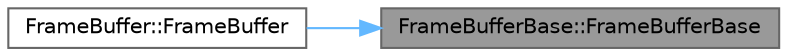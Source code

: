 digraph "FrameBufferBase::FrameBufferBase"
{
 // LATEX_PDF_SIZE
  bgcolor="transparent";
  edge [fontname=Helvetica,fontsize=10,labelfontname=Helvetica,labelfontsize=10];
  node [fontname=Helvetica,fontsize=10,shape=box,height=0.2,width=0.4];
  rankdir="RL";
  Node1 [id="Node000001",label="FrameBufferBase::FrameBufferBase",height=0.2,width=0.4,color="gray40", fillcolor="grey60", style="filled", fontcolor="black",tooltip=" "];
  Node1 -> Node2 [id="edge1_Node000001_Node000002",dir="back",color="steelblue1",style="solid",tooltip=" "];
  Node2 [id="Node000002",label="FrameBuffer::FrameBuffer",height=0.2,width=0.4,color="grey40", fillcolor="white", style="filled",URL="$d8/d23/class_frame_buffer_ab7603ea97bc72b607624861b3eb65c24.html#ab7603ea97bc72b607624861b3eb65c24",tooltip=" "];
}
